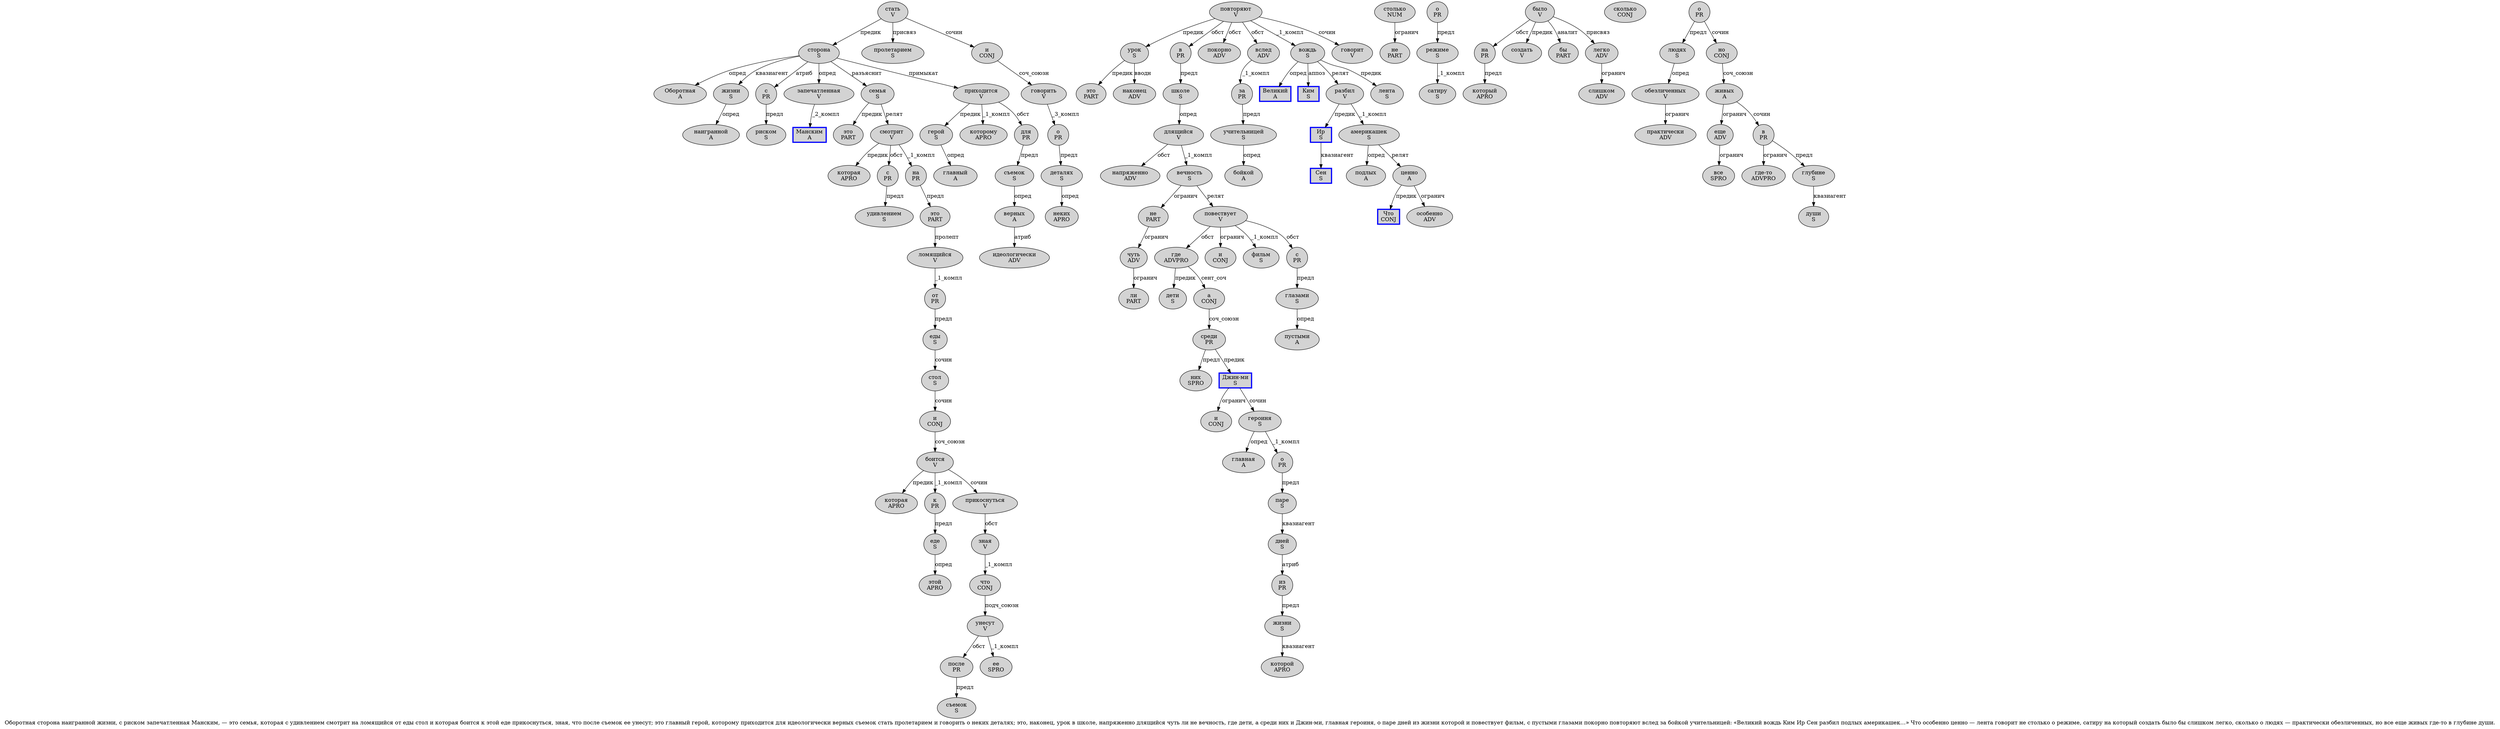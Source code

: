 digraph SENTENCE_1939 {
	graph [label="Оборотная сторона наигранной жизни, с риском запечатленная Манским, — это семья, которая с удивлением смотрит на ломящийся от еды стол и которая боится к этой еде прикоснуться, зная, что после съемок ее унесут; это главный герой, которому приходится для идеологически верных съемок стать пролетарием и говорить о неких деталях; это, наконец, урок в школе, напряженно длящийся чуть ли не вечность, где дети, а среди них и Джин-ми, главная героиня, о паре дней из жизни которой и повествует фильм, с пустыми глазами покорно повторяют вслед за бойкой учительницей: «Великий вождь Ким Ир Сен разбил подлых америкашек…» Что особенно ценно — лента говорит не столько о режиме, сатиру на который создать было бы слишком легко, сколько о людях — практически обезличенных, но все еще живых где-то в глубине души."]
	node [style=filled]
		0 [label="Оборотная
A" color="" fillcolor=lightgray penwidth=1 shape=ellipse]
		1 [label="сторона
S" color="" fillcolor=lightgray penwidth=1 shape=ellipse]
		2 [label="наигранной
A" color="" fillcolor=lightgray penwidth=1 shape=ellipse]
		3 [label="жизни
S" color="" fillcolor=lightgray penwidth=1 shape=ellipse]
		5 [label="с
PR" color="" fillcolor=lightgray penwidth=1 shape=ellipse]
		6 [label="риском
S" color="" fillcolor=lightgray penwidth=1 shape=ellipse]
		7 [label="запечатленная
V" color="" fillcolor=lightgray penwidth=1 shape=ellipse]
		8 [label="Манским
A" color=blue fillcolor=lightgray penwidth=3 shape=box]
		11 [label="это
PART" color="" fillcolor=lightgray penwidth=1 shape=ellipse]
		12 [label="семья
S" color="" fillcolor=lightgray penwidth=1 shape=ellipse]
		14 [label="которая
APRO" color="" fillcolor=lightgray penwidth=1 shape=ellipse]
		15 [label="с
PR" color="" fillcolor=lightgray penwidth=1 shape=ellipse]
		16 [label="удивлением
S" color="" fillcolor=lightgray penwidth=1 shape=ellipse]
		17 [label="смотрит
V" color="" fillcolor=lightgray penwidth=1 shape=ellipse]
		18 [label="на
PR" color="" fillcolor=lightgray penwidth=1 shape=ellipse]
		19 [label="ломящийся
V" color="" fillcolor=lightgray penwidth=1 shape=ellipse]
		20 [label="от
PR" color="" fillcolor=lightgray penwidth=1 shape=ellipse]
		21 [label="еды
S" color="" fillcolor=lightgray penwidth=1 shape=ellipse]
		22 [label="стол
S" color="" fillcolor=lightgray penwidth=1 shape=ellipse]
		23 [label="и
CONJ" color="" fillcolor=lightgray penwidth=1 shape=ellipse]
		24 [label="которая
APRO" color="" fillcolor=lightgray penwidth=1 shape=ellipse]
		25 [label="боится
V" color="" fillcolor=lightgray penwidth=1 shape=ellipse]
		26 [label="к
PR" color="" fillcolor=lightgray penwidth=1 shape=ellipse]
		27 [label="этой
APRO" color="" fillcolor=lightgray penwidth=1 shape=ellipse]
		28 [label="еде
S" color="" fillcolor=lightgray penwidth=1 shape=ellipse]
		29 [label="прикоснуться
V" color="" fillcolor=lightgray penwidth=1 shape=ellipse]
		31 [label="зная
V" color="" fillcolor=lightgray penwidth=1 shape=ellipse]
		33 [label="что
CONJ" color="" fillcolor=lightgray penwidth=1 shape=ellipse]
		34 [label="после
PR" color="" fillcolor=lightgray penwidth=1 shape=ellipse]
		35 [label="съемок
S" color="" fillcolor=lightgray penwidth=1 shape=ellipse]
		36 [label="ее
SPRO" color="" fillcolor=lightgray penwidth=1 shape=ellipse]
		37 [label="унесут
V" color="" fillcolor=lightgray penwidth=1 shape=ellipse]
		39 [label="это
PART" color="" fillcolor=lightgray penwidth=1 shape=ellipse]
		40 [label="главный
A" color="" fillcolor=lightgray penwidth=1 shape=ellipse]
		41 [label="герой
S" color="" fillcolor=lightgray penwidth=1 shape=ellipse]
		43 [label="которому
APRO" color="" fillcolor=lightgray penwidth=1 shape=ellipse]
		44 [label="приходится
V" color="" fillcolor=lightgray penwidth=1 shape=ellipse]
		45 [label="для
PR" color="" fillcolor=lightgray penwidth=1 shape=ellipse]
		46 [label="идеологически
ADV" color="" fillcolor=lightgray penwidth=1 shape=ellipse]
		47 [label="верных
A" color="" fillcolor=lightgray penwidth=1 shape=ellipse]
		48 [label="съемок
S" color="" fillcolor=lightgray penwidth=1 shape=ellipse]
		49 [label="стать
V" color="" fillcolor=lightgray penwidth=1 shape=ellipse]
		50 [label="пролетарием
S" color="" fillcolor=lightgray penwidth=1 shape=ellipse]
		51 [label="и
CONJ" color="" fillcolor=lightgray penwidth=1 shape=ellipse]
		52 [label="говорить
V" color="" fillcolor=lightgray penwidth=1 shape=ellipse]
		53 [label="о
PR" color="" fillcolor=lightgray penwidth=1 shape=ellipse]
		54 [label="неких
APRO" color="" fillcolor=lightgray penwidth=1 shape=ellipse]
		55 [label="деталях
S" color="" fillcolor=lightgray penwidth=1 shape=ellipse]
		57 [label="это
PART" color="" fillcolor=lightgray penwidth=1 shape=ellipse]
		59 [label="наконец
ADV" color="" fillcolor=lightgray penwidth=1 shape=ellipse]
		61 [label="урок
S" color="" fillcolor=lightgray penwidth=1 shape=ellipse]
		62 [label="в
PR" color="" fillcolor=lightgray penwidth=1 shape=ellipse]
		63 [label="школе
S" color="" fillcolor=lightgray penwidth=1 shape=ellipse]
		65 [label="напряженно
ADV" color="" fillcolor=lightgray penwidth=1 shape=ellipse]
		66 [label="длящийся
V" color="" fillcolor=lightgray penwidth=1 shape=ellipse]
		67 [label="чуть
ADV" color="" fillcolor=lightgray penwidth=1 shape=ellipse]
		68 [label="ли
PART" color="" fillcolor=lightgray penwidth=1 shape=ellipse]
		69 [label="не
PART" color="" fillcolor=lightgray penwidth=1 shape=ellipse]
		70 [label="вечность
S" color="" fillcolor=lightgray penwidth=1 shape=ellipse]
		72 [label="где
ADVPRO" color="" fillcolor=lightgray penwidth=1 shape=ellipse]
		73 [label="дети
S" color="" fillcolor=lightgray penwidth=1 shape=ellipse]
		75 [label="а
CONJ" color="" fillcolor=lightgray penwidth=1 shape=ellipse]
		76 [label="среди
PR" color="" fillcolor=lightgray penwidth=1 shape=ellipse]
		77 [label="них
SPRO" color="" fillcolor=lightgray penwidth=1 shape=ellipse]
		78 [label="и
CONJ" color="" fillcolor=lightgray penwidth=1 shape=ellipse]
		79 [label="Джин-ми
S" color=blue fillcolor=lightgray penwidth=3 shape=box]
		81 [label="главная
A" color="" fillcolor=lightgray penwidth=1 shape=ellipse]
		82 [label="героиня
S" color="" fillcolor=lightgray penwidth=1 shape=ellipse]
		84 [label="о
PR" color="" fillcolor=lightgray penwidth=1 shape=ellipse]
		85 [label="паре
S" color="" fillcolor=lightgray penwidth=1 shape=ellipse]
		86 [label="дней
S" color="" fillcolor=lightgray penwidth=1 shape=ellipse]
		87 [label="из
PR" color="" fillcolor=lightgray penwidth=1 shape=ellipse]
		88 [label="жизни
S" color="" fillcolor=lightgray penwidth=1 shape=ellipse]
		89 [label="которой
APRO" color="" fillcolor=lightgray penwidth=1 shape=ellipse]
		90 [label="и
CONJ" color="" fillcolor=lightgray penwidth=1 shape=ellipse]
		91 [label="повествует
V" color="" fillcolor=lightgray penwidth=1 shape=ellipse]
		92 [label="фильм
S" color="" fillcolor=lightgray penwidth=1 shape=ellipse]
		94 [label="с
PR" color="" fillcolor=lightgray penwidth=1 shape=ellipse]
		95 [label="пустыми
A" color="" fillcolor=lightgray penwidth=1 shape=ellipse]
		96 [label="глазами
S" color="" fillcolor=lightgray penwidth=1 shape=ellipse]
		97 [label="покорно
ADV" color="" fillcolor=lightgray penwidth=1 shape=ellipse]
		98 [label="повторяют
V" color="" fillcolor=lightgray penwidth=1 shape=ellipse]
		99 [label="вслед
ADV" color="" fillcolor=lightgray penwidth=1 shape=ellipse]
		100 [label="за
PR" color="" fillcolor=lightgray penwidth=1 shape=ellipse]
		101 [label="бойкой
A" color="" fillcolor=lightgray penwidth=1 shape=ellipse]
		102 [label="учительницей
S" color="" fillcolor=lightgray penwidth=1 shape=ellipse]
		105 [label="Великий
A" color=blue fillcolor=lightgray penwidth=3 shape=box]
		106 [label="вождь
S" color="" fillcolor=lightgray penwidth=1 shape=ellipse]
		107 [label="Ким
S" color=blue fillcolor=lightgray penwidth=3 shape=box]
		108 [label="Ир
S" color=blue fillcolor=lightgray penwidth=3 shape=box]
		109 [label="Сен
S" color=blue fillcolor=lightgray penwidth=3 shape=box]
		110 [label="разбил
V" color="" fillcolor=lightgray penwidth=1 shape=ellipse]
		111 [label="подлых
A" color="" fillcolor=lightgray penwidth=1 shape=ellipse]
		112 [label="америкашек
S" color="" fillcolor=lightgray penwidth=1 shape=ellipse]
		115 [label="Что
CONJ" color=blue fillcolor=lightgray penwidth=3 shape=box]
		116 [label="особенно
ADV" color="" fillcolor=lightgray penwidth=1 shape=ellipse]
		117 [label="ценно
A" color="" fillcolor=lightgray penwidth=1 shape=ellipse]
		119 [label="лента
S" color="" fillcolor=lightgray penwidth=1 shape=ellipse]
		120 [label="говорит
V" color="" fillcolor=lightgray penwidth=1 shape=ellipse]
		121 [label="не
PART" color="" fillcolor=lightgray penwidth=1 shape=ellipse]
		122 [label="столько
NUM" color="" fillcolor=lightgray penwidth=1 shape=ellipse]
		123 [label="о
PR" color="" fillcolor=lightgray penwidth=1 shape=ellipse]
		124 [label="режиме
S" color="" fillcolor=lightgray penwidth=1 shape=ellipse]
		126 [label="сатиру
S" color="" fillcolor=lightgray penwidth=1 shape=ellipse]
		127 [label="на
PR" color="" fillcolor=lightgray penwidth=1 shape=ellipse]
		128 [label="который
APRO" color="" fillcolor=lightgray penwidth=1 shape=ellipse]
		129 [label="создать
V" color="" fillcolor=lightgray penwidth=1 shape=ellipse]
		130 [label="было
V" color="" fillcolor=lightgray penwidth=1 shape=ellipse]
		131 [label="бы
PART" color="" fillcolor=lightgray penwidth=1 shape=ellipse]
		132 [label="слишком
ADV" color="" fillcolor=lightgray penwidth=1 shape=ellipse]
		133 [label="легко
ADV" color="" fillcolor=lightgray penwidth=1 shape=ellipse]
		135 [label="сколько
CONJ" color="" fillcolor=lightgray penwidth=1 shape=ellipse]
		136 [label="о
PR" color="" fillcolor=lightgray penwidth=1 shape=ellipse]
		137 [label="людях
S" color="" fillcolor=lightgray penwidth=1 shape=ellipse]
		139 [label="практически
ADV" color="" fillcolor=lightgray penwidth=1 shape=ellipse]
		140 [label="обезличенных
V" color="" fillcolor=lightgray penwidth=1 shape=ellipse]
		142 [label="но
CONJ" color="" fillcolor=lightgray penwidth=1 shape=ellipse]
		143 [label="все
SPRO" color="" fillcolor=lightgray penwidth=1 shape=ellipse]
		144 [label="еще
ADV" color="" fillcolor=lightgray penwidth=1 shape=ellipse]
		145 [label="живых
A" color="" fillcolor=lightgray penwidth=1 shape=ellipse]
		146 [label="где-то
ADVPRO" color="" fillcolor=lightgray penwidth=1 shape=ellipse]
		147 [label="в
PR" color="" fillcolor=lightgray penwidth=1 shape=ellipse]
		148 [label="глубине
S" color="" fillcolor=lightgray penwidth=1 shape=ellipse]
		149 [label="души
S" color="" fillcolor=lightgray penwidth=1 shape=ellipse]
			88 -> 89 [label="квазиагент"]
			45 -> 48 [label="предл"]
			98 -> 61 [label="предик"]
			98 -> 62 [label="обст"]
			98 -> 97 [label="обст"]
			98 -> 99 [label="обст"]
			98 -> 106 [label="_1_компл"]
			98 -> 120 [label="сочин"]
			70 -> 69 [label="огранич"]
			70 -> 91 [label="релят"]
			76 -> 77 [label="предл"]
			76 -> 79 [label="предик"]
			123 -> 124 [label="предл"]
			44 -> 41 [label="предик"]
			44 -> 43 [label="_1_компл"]
			44 -> 45 [label="обст"]
			61 -> 57 [label="предик"]
			61 -> 59 [label="вводн"]
			72 -> 73 [label="предик"]
			72 -> 75 [label="сент_соч"]
			140 -> 139 [label="огранич"]
			75 -> 76 [label="соч_союзн"]
			110 -> 108 [label="предик"]
			110 -> 112 [label="_1_компл"]
			122 -> 121 [label="огранич"]
			144 -> 143 [label="огранич"]
			63 -> 66 [label="опред"]
			29 -> 31 [label="обст"]
			102 -> 101 [label="опред"]
			148 -> 149 [label="квазиагент"]
			51 -> 52 [label="соч_союзн"]
			112 -> 111 [label="опред"]
			112 -> 117 [label="релят"]
			41 -> 40 [label="опред"]
			23 -> 25 [label="соч_союзн"]
			1 -> 0 [label="опред"]
			1 -> 3 [label="квазиагент"]
			1 -> 5 [label="атриб"]
			1 -> 7 [label="опред"]
			1 -> 12 [label="разъяснит"]
			1 -> 44 [label="примыкат"]
			52 -> 53 [label="_3_компл"]
			5 -> 6 [label="предл"]
			48 -> 47 [label="опред"]
			133 -> 132 [label="огранич"]
			33 -> 37 [label="подч_союзн"]
			12 -> 11 [label="предик"]
			12 -> 17 [label="релят"]
			53 -> 55 [label="предл"]
			7 -> 8 [label="_2_компл"]
			26 -> 28 [label="предл"]
			55 -> 54 [label="опред"]
			47 -> 46 [label="атриб"]
			108 -> 109 [label="квазиагент"]
			34 -> 35 [label="предл"]
			86 -> 87 [label="атриб"]
			69 -> 67 [label="огранич"]
			67 -> 68 [label="огранич"]
			127 -> 128 [label="предл"]
			3 -> 2 [label="опред"]
			136 -> 137 [label="предл"]
			136 -> 142 [label="сочин"]
			100 -> 102 [label="предл"]
			39 -> 19 [label="пролепт"]
			117 -> 115 [label="предик"]
			117 -> 116 [label="огранич"]
			21 -> 22 [label="сочин"]
			137 -> 140 [label="опред"]
			94 -> 96 [label="предл"]
			18 -> 39 [label="предл"]
			87 -> 88 [label="предл"]
			22 -> 23 [label="сочин"]
			19 -> 20 [label="_1_компл"]
			15 -> 16 [label="предл"]
			49 -> 1 [label="предик"]
			49 -> 50 [label="присвяз"]
			49 -> 51 [label="сочин"]
			124 -> 126 [label="_1_компл"]
			96 -> 95 [label="опред"]
			84 -> 85 [label="предл"]
			25 -> 24 [label="предик"]
			25 -> 26 [label="_1_компл"]
			25 -> 29 [label="сочин"]
			91 -> 72 [label="обст"]
			91 -> 90 [label="огранич"]
			91 -> 92 [label="_1_компл"]
			91 -> 94 [label="обст"]
			145 -> 144 [label="огранич"]
			145 -> 147 [label="сочин"]
			130 -> 127 [label="обст"]
			130 -> 129 [label="предик"]
			130 -> 131 [label="аналит"]
			130 -> 133 [label="присвяз"]
			147 -> 146 [label="огранич"]
			147 -> 148 [label="предл"]
			66 -> 65 [label="обст"]
			66 -> 70 [label="_1_компл"]
			37 -> 34 [label="обст"]
			37 -> 36 [label="_1_компл"]
			62 -> 63 [label="предл"]
			79 -> 78 [label="огранич"]
			79 -> 82 [label="сочин"]
			82 -> 81 [label="опред"]
			82 -> 84 [label="_1_компл"]
			85 -> 86 [label="квазиагент"]
			31 -> 33 [label="_1_компл"]
			20 -> 21 [label="предл"]
			17 -> 14 [label="предик"]
			17 -> 15 [label="обст"]
			17 -> 18 [label="_1_компл"]
			28 -> 27 [label="опред"]
			99 -> 100 [label="_1_компл"]
			106 -> 105 [label="опред"]
			106 -> 107 [label="аппоз"]
			106 -> 110 [label="релят"]
			106 -> 119 [label="предик"]
			142 -> 145 [label="соч_союзн"]
}
